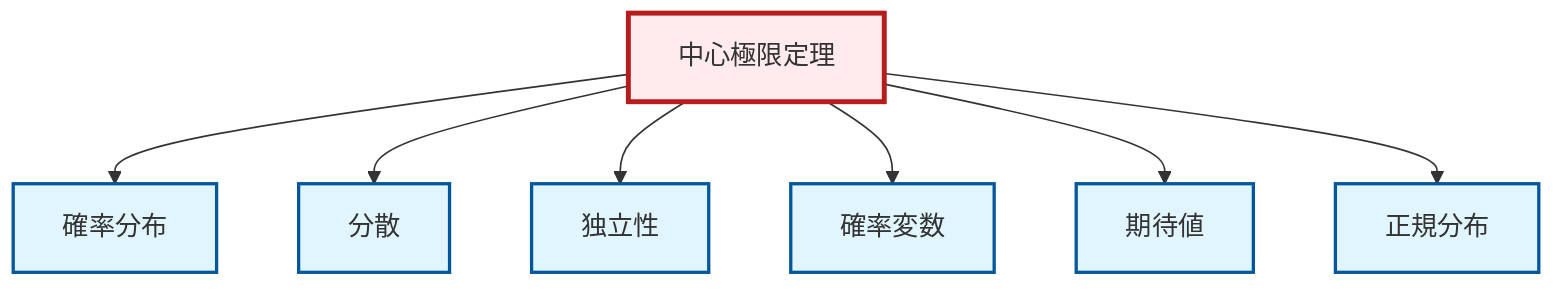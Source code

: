 graph TD
    classDef definition fill:#e1f5fe,stroke:#01579b,stroke-width:2px
    classDef theorem fill:#f3e5f5,stroke:#4a148c,stroke-width:2px
    classDef axiom fill:#fff3e0,stroke:#e65100,stroke-width:2px
    classDef example fill:#e8f5e9,stroke:#1b5e20,stroke-width:2px
    classDef current fill:#ffebee,stroke:#b71c1c,stroke-width:3px
    thm-central-limit["中心極限定理"]:::theorem
    def-expectation["期待値"]:::definition
    def-probability-distribution["確率分布"]:::definition
    def-normal-distribution["正規分布"]:::definition
    def-random-variable["確率変数"]:::definition
    def-independence["独立性"]:::definition
    def-variance["分散"]:::definition
    thm-central-limit --> def-probability-distribution
    thm-central-limit --> def-variance
    thm-central-limit --> def-independence
    thm-central-limit --> def-random-variable
    thm-central-limit --> def-expectation
    thm-central-limit --> def-normal-distribution
    class thm-central-limit current
